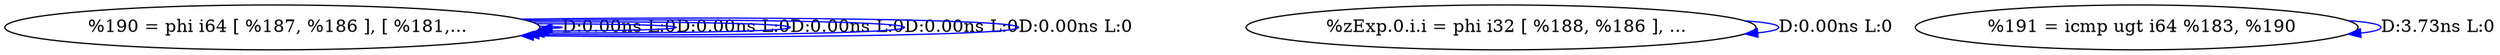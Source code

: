 digraph {
Node0x3344c80[label="  %190 = phi i64 [ %187, %186 ], [ %181,..."];
Node0x3344c80 -> Node0x3344c80[label="D:0.00ns L:0",color=blue];
Node0x3344c80 -> Node0x3344c80[label="D:0.00ns L:0",color=blue];
Node0x3344c80 -> Node0x3344c80[label="D:0.00ns L:0",color=blue];
Node0x3344c80 -> Node0x3344c80[label="D:0.00ns L:0",color=blue];
Node0x3344c80 -> Node0x3344c80[label="D:0.00ns L:0",color=blue];
Node0x3344d60[label="  %zExp.0.i.i = phi i32 [ %188, %186 ], ..."];
Node0x3344d60 -> Node0x3344d60[label="D:0.00ns L:0",color=blue];
Node0x3344e40[label="  %191 = icmp ugt i64 %183, %190"];
Node0x3344e40 -> Node0x3344e40[label="D:3.73ns L:0",color=blue];
}
